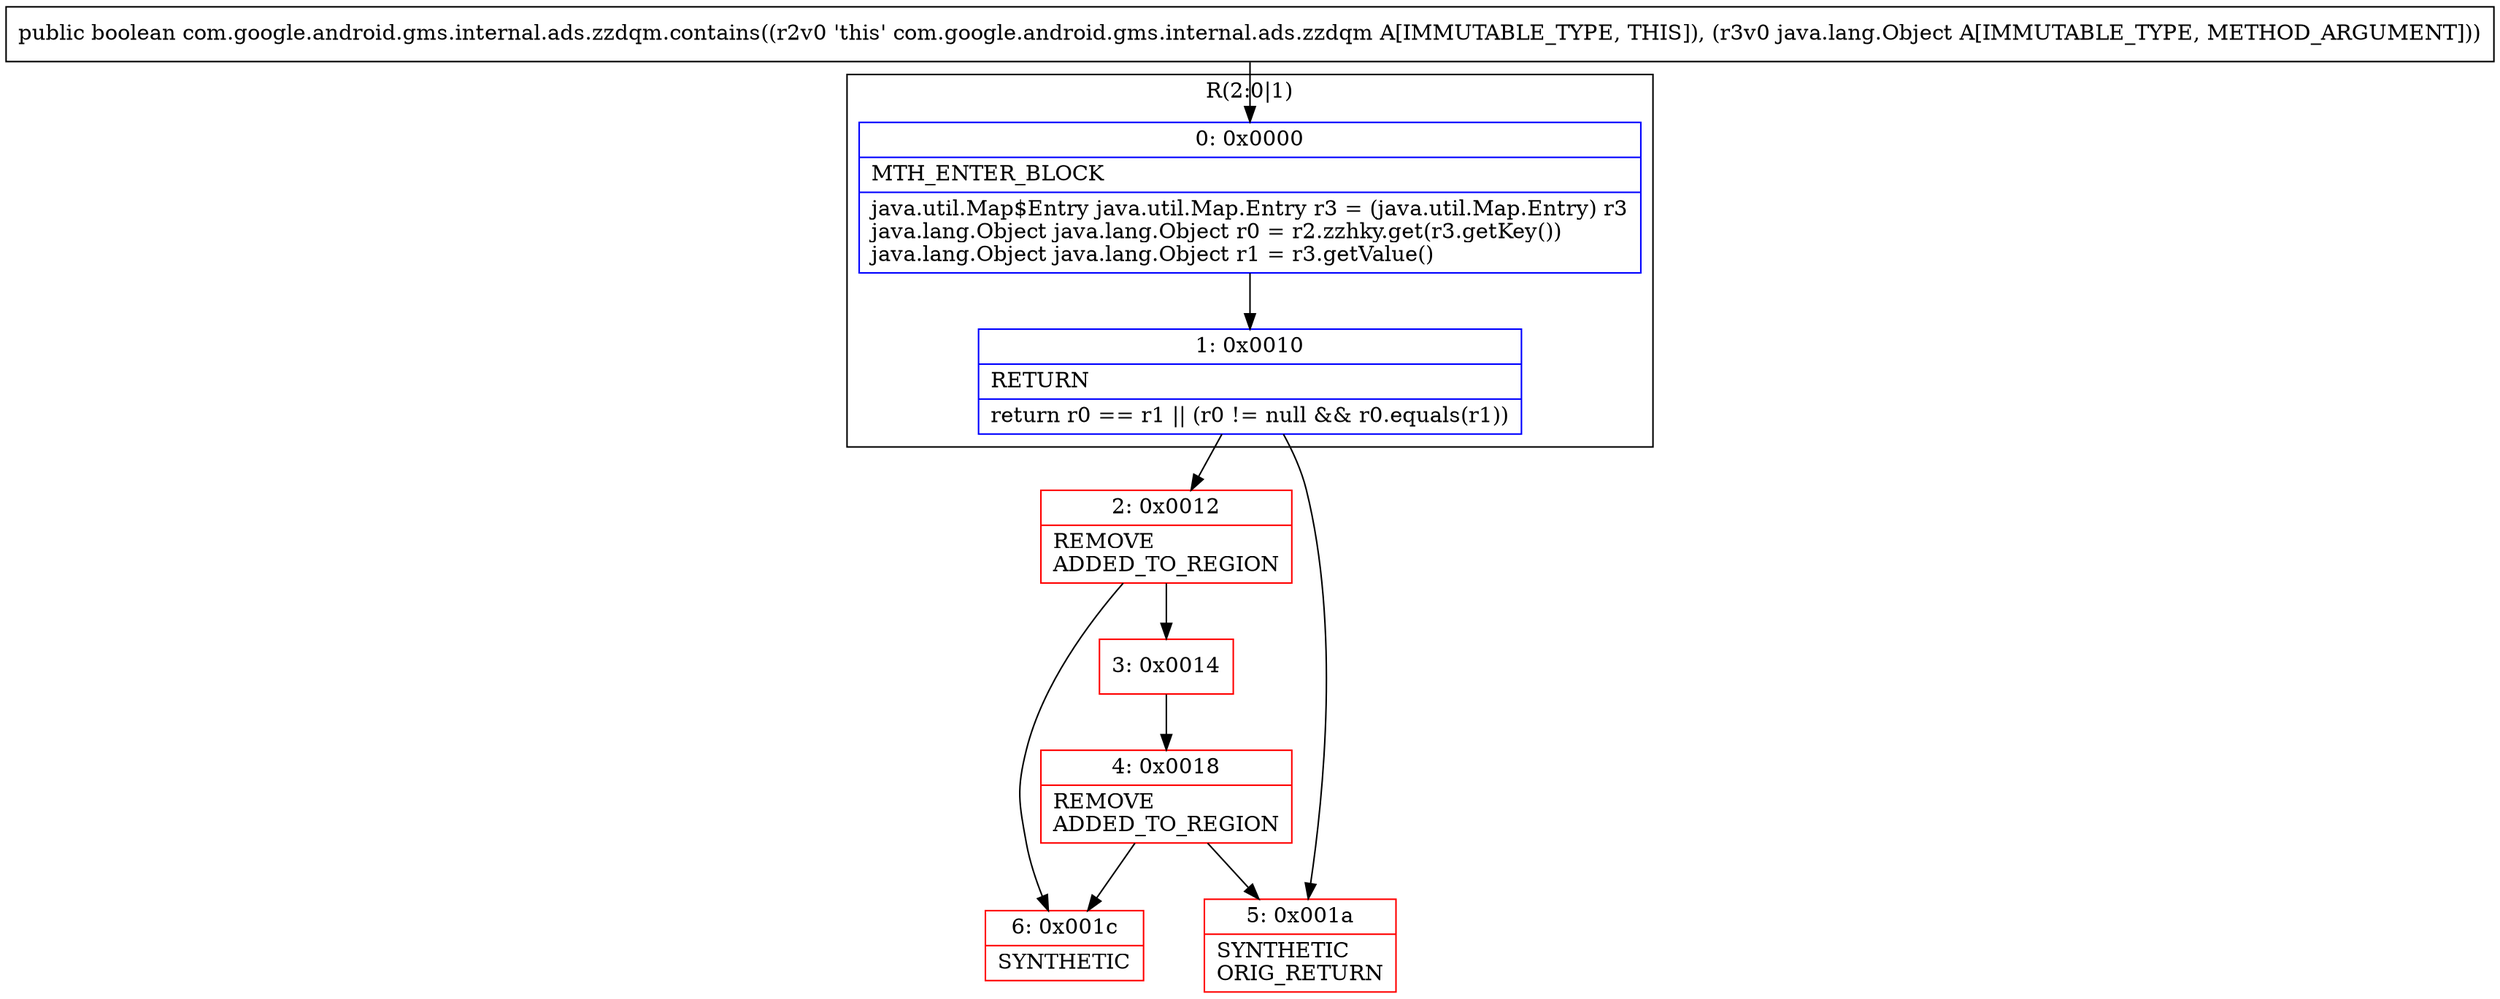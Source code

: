 digraph "CFG forcom.google.android.gms.internal.ads.zzdqm.contains(Ljava\/lang\/Object;)Z" {
subgraph cluster_Region_173857646 {
label = "R(2:0|1)";
node [shape=record,color=blue];
Node_0 [shape=record,label="{0\:\ 0x0000|MTH_ENTER_BLOCK\l|java.util.Map$Entry java.util.Map.Entry r3 = (java.util.Map.Entry) r3\ljava.lang.Object java.lang.Object r0 = r2.zzhky.get(r3.getKey())\ljava.lang.Object java.lang.Object r1 = r3.getValue()\l}"];
Node_1 [shape=record,label="{1\:\ 0x0010|RETURN\l|return r0 == r1 \|\| (r0 != null && r0.equals(r1))\l}"];
}
Node_2 [shape=record,color=red,label="{2\:\ 0x0012|REMOVE\lADDED_TO_REGION\l}"];
Node_3 [shape=record,color=red,label="{3\:\ 0x0014}"];
Node_4 [shape=record,color=red,label="{4\:\ 0x0018|REMOVE\lADDED_TO_REGION\l}"];
Node_5 [shape=record,color=red,label="{5\:\ 0x001a|SYNTHETIC\lORIG_RETURN\l}"];
Node_6 [shape=record,color=red,label="{6\:\ 0x001c|SYNTHETIC\l}"];
MethodNode[shape=record,label="{public boolean com.google.android.gms.internal.ads.zzdqm.contains((r2v0 'this' com.google.android.gms.internal.ads.zzdqm A[IMMUTABLE_TYPE, THIS]), (r3v0 java.lang.Object A[IMMUTABLE_TYPE, METHOD_ARGUMENT])) }"];
MethodNode -> Node_0;
Node_0 -> Node_1;
Node_1 -> Node_2;
Node_1 -> Node_5;
Node_2 -> Node_3;
Node_2 -> Node_6;
Node_3 -> Node_4;
Node_4 -> Node_5;
Node_4 -> Node_6;
}

